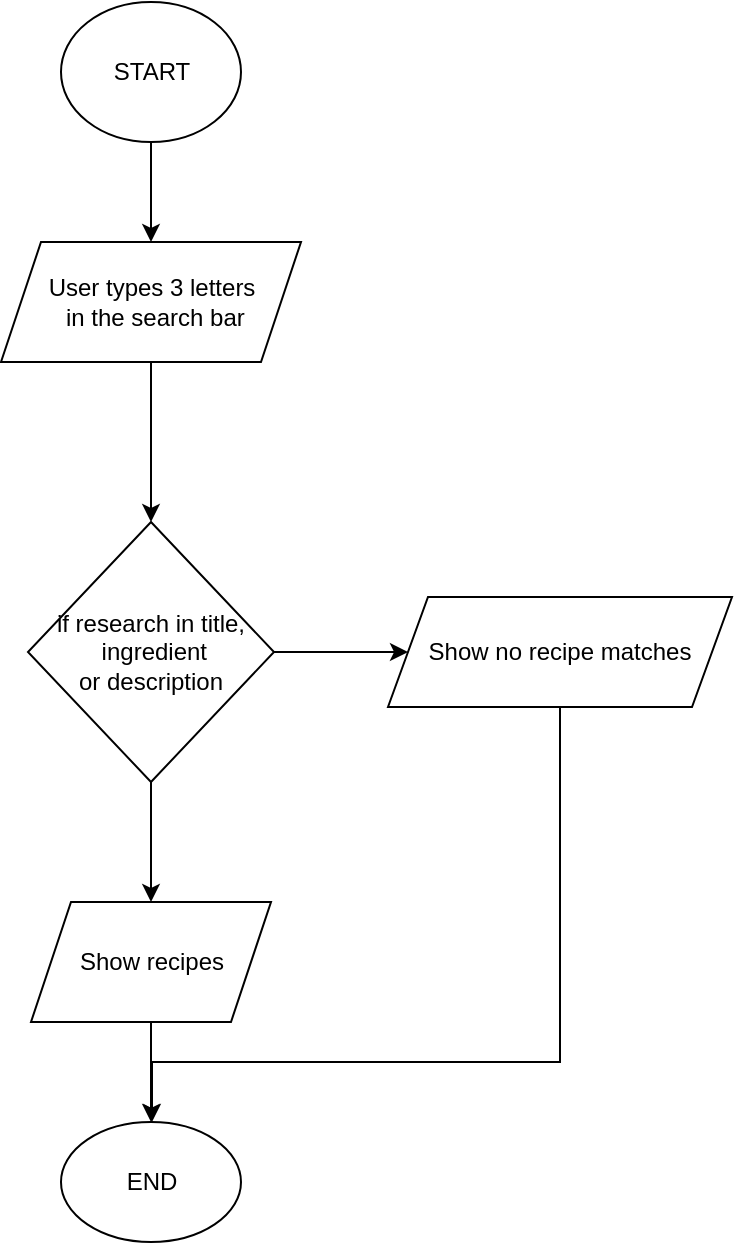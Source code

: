 <mxfile version="17.4.6" type="github" pages="3">
  <diagram id="C5RBs43oDa-KdzZeNtuy" name="Algo 1">
    <mxGraphModel dx="1422" dy="800" grid="1" gridSize="10" guides="1" tooltips="1" connect="1" arrows="1" fold="1" page="1" pageScale="1" pageWidth="827" pageHeight="1169" math="0" shadow="0">
      <root>
        <mxCell id="WIyWlLk6GJQsqaUBKTNV-0" />
        <mxCell id="WIyWlLk6GJQsqaUBKTNV-1" parent="WIyWlLk6GJQsqaUBKTNV-0" />
        <mxCell id="pZSuN6LD8dpPZFum332B-4" style="edgeStyle=orthogonalEdgeStyle;rounded=0;orthogonalLoop=1;jettySize=auto;html=1;exitX=0.5;exitY=1;exitDx=0;exitDy=0;entryX=0.5;entryY=0;entryDx=0;entryDy=0;" edge="1" parent="WIyWlLk6GJQsqaUBKTNV-1" source="pZSuN6LD8dpPZFum332B-0" target="pZSuN6LD8dpPZFum332B-2">
          <mxGeometry relative="1" as="geometry" />
        </mxCell>
        <mxCell id="pZSuN6LD8dpPZFum332B-0" value="&lt;font style=&quot;vertical-align: inherit&quot;&gt;&lt;font style=&quot;vertical-align: inherit&quot;&gt;&lt;font style=&quot;vertical-align: inherit&quot;&gt;&lt;font style=&quot;vertical-align: inherit&quot;&gt;START&lt;/font&gt;&lt;/font&gt;&lt;/font&gt;&lt;/font&gt;" style="ellipse;whiteSpace=wrap;html=1;" vertex="1" parent="WIyWlLk6GJQsqaUBKTNV-1">
          <mxGeometry x="356.5" width="90" height="70" as="geometry" />
        </mxCell>
        <mxCell id="pZSuN6LD8dpPZFum332B-1" value="&lt;font style=&quot;vertical-align: inherit&quot;&gt;&lt;font style=&quot;vertical-align: inherit&quot;&gt;&lt;font style=&quot;vertical-align: inherit&quot;&gt;&lt;font style=&quot;vertical-align: inherit&quot;&gt;END&lt;/font&gt;&lt;/font&gt;&lt;/font&gt;&lt;/font&gt;" style="ellipse;whiteSpace=wrap;html=1;" vertex="1" parent="WIyWlLk6GJQsqaUBKTNV-1">
          <mxGeometry x="356.5" y="560" width="90" height="60" as="geometry" />
        </mxCell>
        <mxCell id="-v6C0qDtaVEUsh2g5nep-1" style="edgeStyle=orthogonalEdgeStyle;rounded=0;orthogonalLoop=1;jettySize=auto;html=1;entryX=0.5;entryY=0;entryDx=0;entryDy=0;fontFamily=Helvetica;fontSize=12;" edge="1" parent="WIyWlLk6GJQsqaUBKTNV-1" source="pZSuN6LD8dpPZFum332B-2" target="pZSuN6LD8dpPZFum332B-3">
          <mxGeometry relative="1" as="geometry" />
        </mxCell>
        <mxCell id="pZSuN6LD8dpPZFum332B-2" value="User types 3 letters&lt;br&gt;&amp;nbsp;in the search bar" style="shape=parallelogram;perimeter=parallelogramPerimeter;whiteSpace=wrap;html=1;fixedSize=1;" vertex="1" parent="WIyWlLk6GJQsqaUBKTNV-1">
          <mxGeometry x="326.5" y="120" width="150" height="60" as="geometry" />
        </mxCell>
        <mxCell id="pZSuN6LD8dpPZFum332B-7" style="edgeStyle=orthogonalEdgeStyle;rounded=0;orthogonalLoop=1;jettySize=auto;html=1;exitX=0.5;exitY=1;exitDx=0;exitDy=0;" edge="1" parent="WIyWlLk6GJQsqaUBKTNV-1" source="pZSuN6LD8dpPZFum332B-3" target="pZSuN6LD8dpPZFum332B-6">
          <mxGeometry relative="1" as="geometry">
            <mxPoint x="385" y="390" as="targetPoint" />
          </mxGeometry>
        </mxCell>
        <mxCell id="-v6C0qDtaVEUsh2g5nep-0" style="edgeStyle=orthogonalEdgeStyle;rounded=0;orthogonalLoop=1;jettySize=auto;html=1;fontFamily=Helvetica;fontSize=12;" edge="1" parent="WIyWlLk6GJQsqaUBKTNV-1" source="pZSuN6LD8dpPZFum332B-3" target="pZSuN6LD8dpPZFum332B-9">
          <mxGeometry relative="1" as="geometry" />
        </mxCell>
        <mxCell id="pZSuN6LD8dpPZFum332B-3" value="if research in title,&lt;br&gt;&amp;nbsp;ingredient &lt;br&gt;or description" style="rhombus;whiteSpace=wrap;html=1;" vertex="1" parent="WIyWlLk6GJQsqaUBKTNV-1">
          <mxGeometry x="340" y="260" width="123" height="130" as="geometry" />
        </mxCell>
        <mxCell id="-v6C0qDtaVEUsh2g5nep-3" style="edgeStyle=orthogonalEdgeStyle;rounded=0;orthogonalLoop=1;jettySize=auto;html=1;fontFamily=Helvetica;fontSize=12;exitX=0.5;exitY=1;exitDx=0;exitDy=0;" edge="1" parent="WIyWlLk6GJQsqaUBKTNV-1" source="pZSuN6LD8dpPZFum332B-9" target="pZSuN6LD8dpPZFum332B-1">
          <mxGeometry relative="1" as="geometry">
            <Array as="points">
              <mxPoint x="606" y="530" />
              <mxPoint x="402" y="530" />
            </Array>
          </mxGeometry>
        </mxCell>
        <mxCell id="pZSuN6LD8dpPZFum332B-9" value="Show&amp;nbsp;no recipe matches" style="shape=parallelogram;perimeter=parallelogramPerimeter;whiteSpace=wrap;html=1;fixedSize=1;" vertex="1" parent="WIyWlLk6GJQsqaUBKTNV-1">
          <mxGeometry x="520" y="297.5" width="172" height="55" as="geometry" />
        </mxCell>
        <mxCell id="-v6C0qDtaVEUsh2g5nep-2" style="edgeStyle=orthogonalEdgeStyle;rounded=0;orthogonalLoop=1;jettySize=auto;html=1;entryX=0.5;entryY=0;entryDx=0;entryDy=0;fontFamily=Helvetica;fontSize=12;" edge="1" parent="WIyWlLk6GJQsqaUBKTNV-1" source="pZSuN6LD8dpPZFum332B-6" target="pZSuN6LD8dpPZFum332B-1">
          <mxGeometry relative="1" as="geometry" />
        </mxCell>
        <mxCell id="pZSuN6LD8dpPZFum332B-6" value="Show recipes" style="shape=parallelogram;perimeter=parallelogramPerimeter;whiteSpace=wrap;html=1;fixedSize=1;" vertex="1" parent="WIyWlLk6GJQsqaUBKTNV-1">
          <mxGeometry x="341.5" y="450" width="120" height="60" as="geometry" />
        </mxCell>
        <mxCell id="7DR16xuCr311z3-0efNk-2" style="edgeStyle=orthogonalEdgeStyle;rounded=0;orthogonalLoop=1;jettySize=auto;html=1;exitX=0.5;exitY=1;exitDx=0;exitDy=0;fontFamily=Helvetica;fontSize=12;" edge="1" parent="WIyWlLk6GJQsqaUBKTNV-1" source="pZSuN6LD8dpPZFum332B-3" target="pZSuN6LD8dpPZFum332B-3">
          <mxGeometry relative="1" as="geometry" />
        </mxCell>
      </root>
    </mxGraphModel>
  </diagram>
  <diagram id="Og9H0QL59GYEpqAu3tgH" name="Algo 2">
    <mxGraphModel dx="1422" dy="800" grid="1" gridSize="10" guides="1" tooltips="1" connect="1" arrows="1" fold="1" page="1" pageScale="1" pageWidth="827" pageHeight="1169" math="0" shadow="0">
      <root>
        <mxCell id="0" />
        <mxCell id="1" parent="0" />
      </root>
    </mxGraphModel>
  </diagram>
  <diagram id="IyNk48mdgvWls6Cq7yBo" name="Algo 1 complet">
    <mxGraphModel dx="1422" dy="800" grid="1" gridSize="10" guides="1" tooltips="1" connect="1" arrows="1" fold="1" page="1" pageScale="1" pageWidth="827" pageHeight="1169" math="0" shadow="0">
      <root>
        <mxCell id="0" />
        <mxCell id="1" parent="0" />
        <mxCell id="2jTUx4ZbpJxEsX1oE6WJ-1" style="edgeStyle=orthogonalEdgeStyle;rounded=0;orthogonalLoop=1;jettySize=auto;html=1;exitX=0.5;exitY=1;exitDx=0;exitDy=0;entryX=0.5;entryY=0;entryDx=0;entryDy=0;" edge="1" parent="1" source="2jTUx4ZbpJxEsX1oE6WJ-2" target="2jTUx4ZbpJxEsX1oE6WJ-4">
          <mxGeometry relative="1" as="geometry" />
        </mxCell>
        <mxCell id="2jTUx4ZbpJxEsX1oE6WJ-2" value="&lt;font style=&quot;vertical-align: inherit&quot;&gt;&lt;font style=&quot;vertical-align: inherit&quot;&gt;&lt;font style=&quot;vertical-align: inherit&quot;&gt;&lt;font style=&quot;vertical-align: inherit&quot;&gt;START&lt;/font&gt;&lt;/font&gt;&lt;/font&gt;&lt;/font&gt;" style="ellipse;whiteSpace=wrap;html=1;" vertex="1" parent="1">
          <mxGeometry x="356.5" width="90" height="70" as="geometry" />
        </mxCell>
        <mxCell id="2jTUx4ZbpJxEsX1oE6WJ-3" value="&lt;font style=&quot;vertical-align: inherit&quot;&gt;&lt;font style=&quot;vertical-align: inherit&quot;&gt;&lt;font style=&quot;vertical-align: inherit&quot;&gt;&lt;font style=&quot;vertical-align: inherit&quot;&gt;END&lt;/font&gt;&lt;/font&gt;&lt;/font&gt;&lt;/font&gt;" style="ellipse;whiteSpace=wrap;html=1;" vertex="1" parent="1">
          <mxGeometry x="356.5" y="1010" width="90" height="60" as="geometry" />
        </mxCell>
        <mxCell id="2jTUx4ZbpJxEsX1oE6WJ-4" value="User types 3 letters&lt;br&gt;&amp;nbsp;in the search bar" style="shape=parallelogram;perimeter=parallelogramPerimeter;whiteSpace=wrap;html=1;fixedSize=1;" vertex="1" parent="1">
          <mxGeometry x="326.5" y="120" width="150" height="60" as="geometry" />
        </mxCell>
        <mxCell id="2jTUx4ZbpJxEsX1oE6WJ-5" style="edgeStyle=orthogonalEdgeStyle;rounded=0;orthogonalLoop=1;jettySize=auto;html=1;exitX=0.5;exitY=1;exitDx=0;exitDy=0;" edge="1" parent="1" source="2jTUx4ZbpJxEsX1oE6WJ-6" target="2jTUx4ZbpJxEsX1oE6WJ-10">
          <mxGeometry relative="1" as="geometry">
            <mxPoint x="385" y="390" as="targetPoint" />
          </mxGeometry>
        </mxCell>
        <mxCell id="2jTUx4ZbpJxEsX1oE6WJ-6" value="if research in title,&lt;br&gt;&amp;nbsp;ingredient &lt;br&gt;or description" style="rhombus;whiteSpace=wrap;html=1;" vertex="1" parent="1">
          <mxGeometry x="340" y="410" width="123" height="130" as="geometry" />
        </mxCell>
        <mxCell id="2jTUx4ZbpJxEsX1oE6WJ-7" style="edgeStyle=orthogonalEdgeStyle;rounded=0;orthogonalLoop=1;jettySize=auto;html=1;" edge="1" parent="1" source="2jTUx4ZbpJxEsX1oE6WJ-10" target="2jTUx4ZbpJxEsX1oE6WJ-3">
          <mxGeometry relative="1" as="geometry" />
        </mxCell>
        <mxCell id="2jTUx4ZbpJxEsX1oE6WJ-8" style="edgeStyle=orthogonalEdgeStyle;rounded=0;orthogonalLoop=1;jettySize=auto;html=1;exitX=0.5;exitY=1;exitDx=0;exitDy=0;entryX=0.5;entryY=0;entryDx=0;entryDy=0;startArrow=none;" edge="1" parent="1" source="2jTUx4ZbpJxEsX1oE6WJ-10" target="2jTUx4ZbpJxEsX1oE6WJ-3">
          <mxGeometry relative="1" as="geometry">
            <mxPoint x="600" y="370" as="sourcePoint" />
            <Array as="points">
              <mxPoint x="402" y="570" />
            </Array>
          </mxGeometry>
        </mxCell>
        <mxCell id="2jTUx4ZbpJxEsX1oE6WJ-9" value="Show&amp;nbsp;no recipe matches" style="shape=parallelogram;perimeter=parallelogramPerimeter;whiteSpace=wrap;html=1;fixedSize=1;" vertex="1" parent="1">
          <mxGeometry x="670" y="530" width="172" height="55" as="geometry" />
        </mxCell>
        <mxCell id="2jTUx4ZbpJxEsX1oE6WJ-10" value="Show recipes" style="shape=parallelogram;perimeter=parallelogramPerimeter;whiteSpace=wrap;html=1;fixedSize=1;" vertex="1" parent="1">
          <mxGeometry x="343" y="830" width="120" height="60" as="geometry" />
        </mxCell>
        <mxCell id="2jTUx4ZbpJxEsX1oE6WJ-11" value="" style="edgeStyle=orthogonalEdgeStyle;rounded=0;orthogonalLoop=1;jettySize=auto;html=1;exitX=0.5;exitY=1;exitDx=0;exitDy=0;endArrow=none;" edge="1" parent="1" source="2jTUx4ZbpJxEsX1oE6WJ-9">
          <mxGeometry relative="1" as="geometry">
            <mxPoint x="606" y="330" as="sourcePoint" />
            <mxPoint x="400" y="1000" as="targetPoint" />
            <Array as="points">
              <mxPoint x="746" y="960" />
              <mxPoint x="400" y="960" />
            </Array>
          </mxGeometry>
        </mxCell>
        <mxCell id="2jTUx4ZbpJxEsX1oE6WJ-12" value="For&amp;nbsp;&amp;nbsp;&lt;br&gt;let i =0&lt;br&gt;i&amp;lt;recipes&amp;lt;.length&lt;br&gt;i++" style="rounded=0;whiteSpace=wrap;html=1;fontFamily=Helvetica;fontSize=12;" vertex="1" parent="1">
          <mxGeometry x="340" y="340" width="120" height="60" as="geometry" />
        </mxCell>
        <mxCell id="2jTUx4ZbpJxEsX1oE6WJ-13" style="edgeStyle=orthogonalEdgeStyle;rounded=0;orthogonalLoop=1;jettySize=auto;html=1;exitX=0.5;exitY=1;exitDx=0;exitDy=0;fontFamily=Helvetica;fontSize=12;" edge="1" parent="1" source="2jTUx4ZbpJxEsX1oE6WJ-6" target="2jTUx4ZbpJxEsX1oE6WJ-6">
          <mxGeometry relative="1" as="geometry" />
        </mxCell>
        <mxCell id="2jTUx4ZbpJxEsX1oE6WJ-14" value="Do while(loop)" style="rounded=0;whiteSpace=wrap;html=1;fontFamily=Helvetica;fontSize=12;" vertex="1" parent="1">
          <mxGeometry x="340" y="200" width="120" height="60" as="geometry" />
        </mxCell>
        <mxCell id="2jTUx4ZbpJxEsX1oE6WJ-15" value="let loop = false" style="rounded=0;whiteSpace=wrap;html=1;fontFamily=Helvetica;fontSize=12;" vertex="1" parent="1">
          <mxGeometry x="340" y="270" width="120" height="60" as="geometry" />
        </mxCell>
      </root>
    </mxGraphModel>
  </diagram>
</mxfile>
